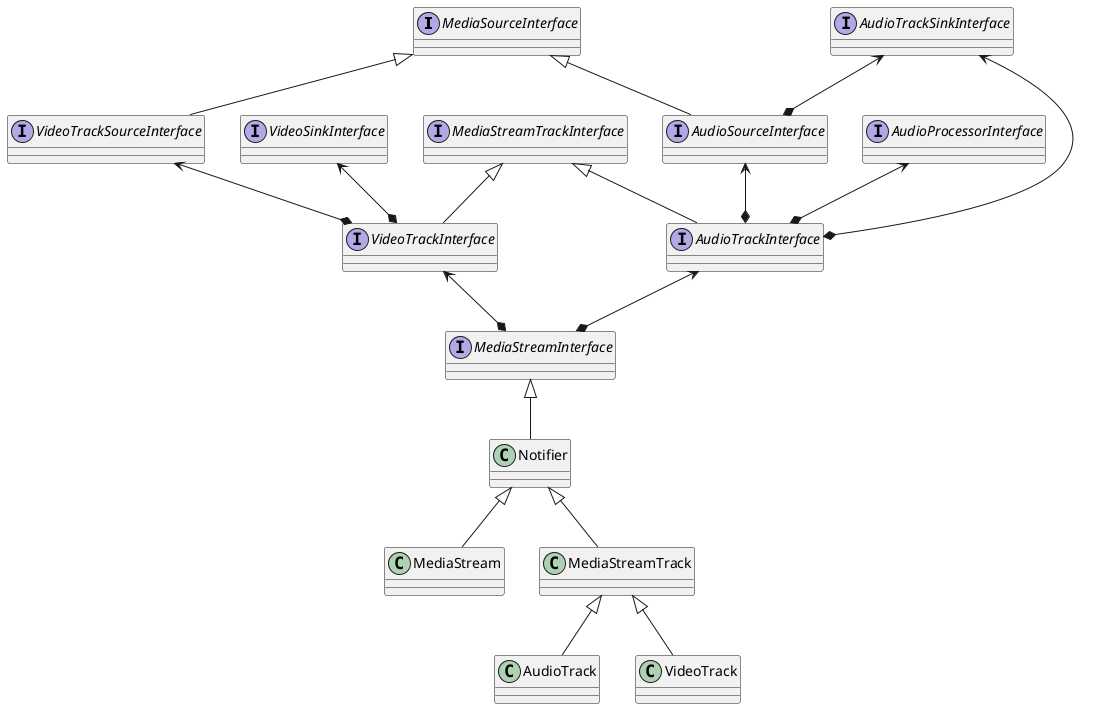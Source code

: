 @startuml mediastreaminterface
interface MediaSourceInterface
interface MediaStreamTrackInterface
interface VideoTrackSourceInterface
interface AudioProcessorInterface
interface VideoSinkInterface
interface VideoTrackInterface

interface AudioTrackSinkInterface
interface AudioSourceInterface
interface AudioTrackInterface
interface MediaStreamInterface

class Notifier
class MediaStream
class MediaStreamTrack
class AudioTrack
class VideoTrack

MediaSourceInterface <|-- VideoTrackSourceInterface

MediaStreamTrackInterface <|-- VideoTrackInterface
VideoSinkInterface <--* VideoTrackInterface
VideoTrackSourceInterface <--* VideoTrackInterface

MediaSourceInterface <|-- AudioSourceInterface
MediaStreamTrackInterface <|-- AudioTrackInterface
AudioTrackSinkInterface <--* AudioSourceInterface
AudioTrackSinkInterface <--* AudioTrackInterface
AudioProcessorInterface <--* AudioTrackInterface
AudioSourceInterface <--* AudioTrackInterface

AudioTrackInterface <--* MediaStreamInterface
VideoTrackInterface <--* MediaStreamInterface

MediaStreamInterface <|-- Notifier
Notifier <|-- MediaStream

Notifier <|-- MediaStreamTrack
MediaStreamTrack <|-- AudioTrack
MediaStreamTrack <|-- VideoTrack

@enduml